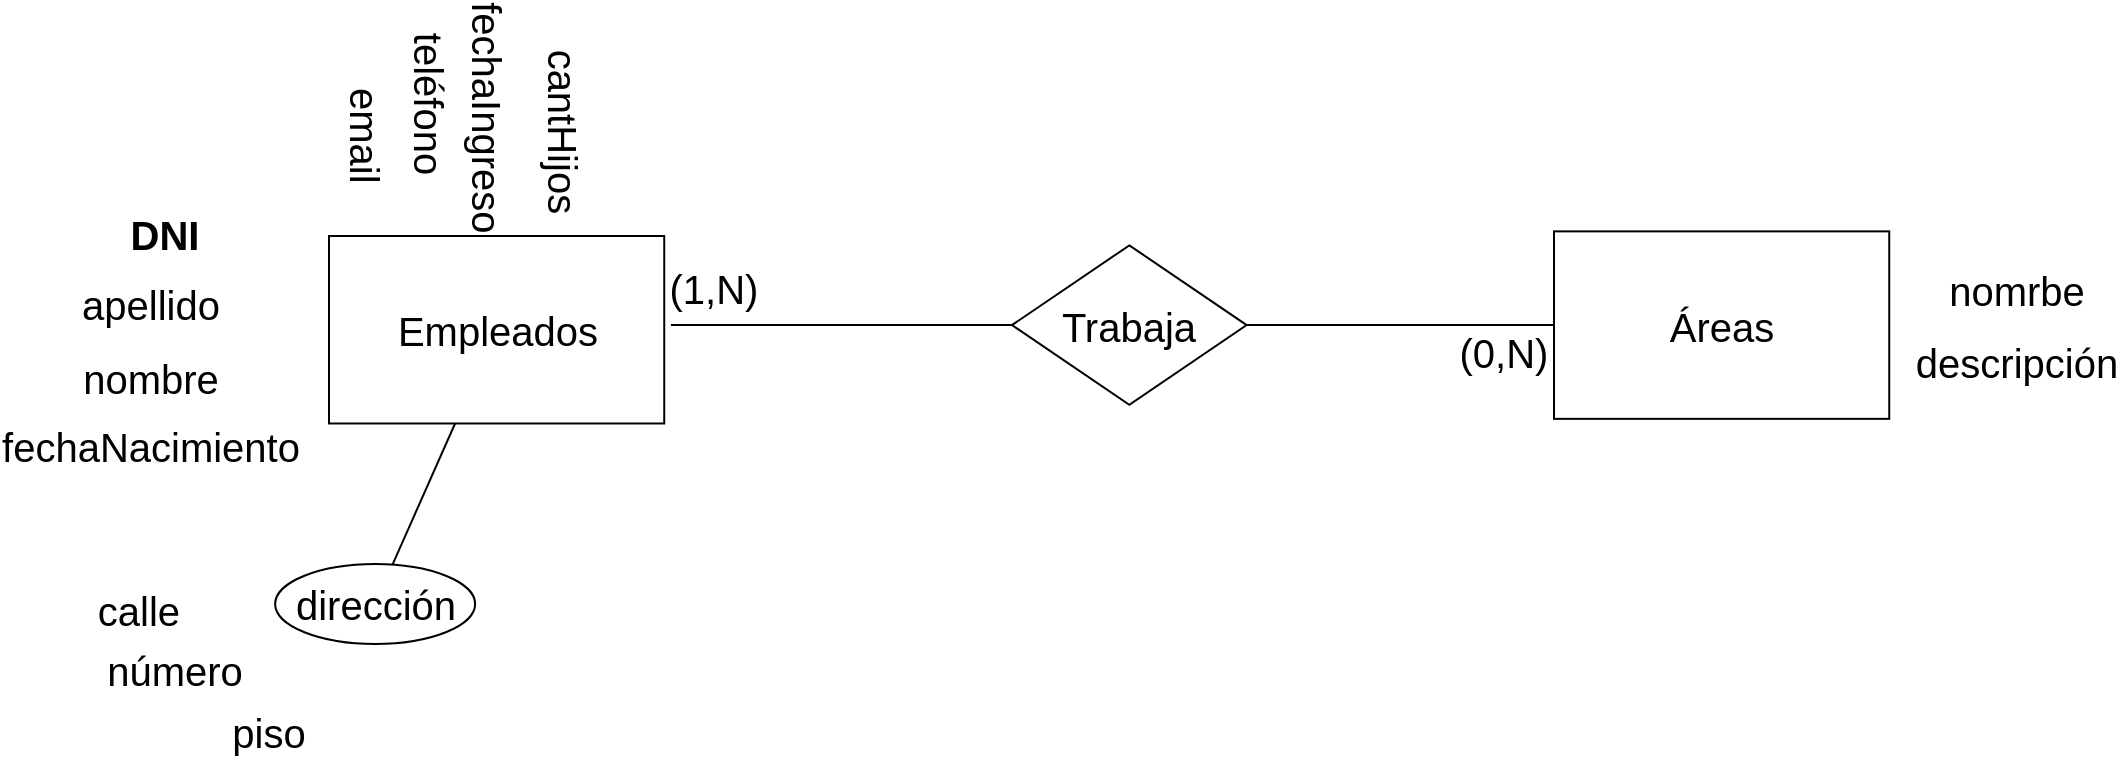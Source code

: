 <mxfile version="21.6.9" type="device">
  <diagram name="Página-1" id="r7Dmp1KG4LVQeCO9yeug">
    <mxGraphModel dx="1354" dy="923" grid="0" gridSize="10" guides="1" tooltips="1" connect="1" arrows="1" fold="1" page="1" pageScale="1" pageWidth="1169" pageHeight="827" background="#ffffff" math="0" shadow="0">
      <root>
        <mxCell id="0" />
        <mxCell id="1" parent="0" />
        <mxCell id="XotN9v1F1lXglz8omoOa-95" value="Empleados" style="whiteSpace=wrap;html=1;align=center;fontSize=20;" vertex="1" parent="1">
          <mxGeometry x="210.5" y="282" width="167.62" height="93.74" as="geometry" />
        </mxCell>
        <mxCell id="XotN9v1F1lXglz8omoOa-100" value="apellido" style="text;html=1;strokeColor=none;fillColor=none;align=center;verticalAlign=middle;whiteSpace=wrap;rounded=0;fontSize=20;" vertex="1" parent="1">
          <mxGeometry x="71" y="303" width="100.57" height="26.58" as="geometry" />
        </mxCell>
        <mxCell id="XotN9v1F1lXglz8omoOa-107" value="Trabaja" style="shape=rhombus;perimeter=rhombusPerimeter;whiteSpace=wrap;html=1;align=center;fontSize=20;" vertex="1" parent="1">
          <mxGeometry x="552" y="286.68" width="117.33" height="79.74" as="geometry" />
        </mxCell>
        <mxCell id="XotN9v1F1lXglz8omoOa-108" value="" style="endArrow=none;html=1;rounded=0;entryX=0;entryY=0.5;entryDx=0;entryDy=0;fontSize=20;" edge="1" parent="1" target="XotN9v1F1lXglz8omoOa-107">
          <mxGeometry relative="1" as="geometry">
            <mxPoint x="381.476" y="326.548" as="sourcePoint" />
            <mxPoint x="482.048" y="307.494" as="targetPoint" />
          </mxGeometry>
        </mxCell>
        <mxCell id="XotN9v1F1lXglz8omoOa-109" value="" style="endArrow=none;html=1;rounded=0;fontSize=20;" edge="1" parent="1" target="XotN9v1F1lXglz8omoOa-122" source="XotN9v1F1lXglz8omoOa-107">
          <mxGeometry relative="1" as="geometry">
            <mxPoint x="666.429" y="324.816" as="sourcePoint" />
            <mxPoint x="817.286" y="326.548" as="targetPoint" />
          </mxGeometry>
        </mxCell>
        <mxCell id="XotN9v1F1lXglz8omoOa-110" value="(1,N)" style="text;html=1;strokeColor=none;fillColor=none;align=center;verticalAlign=middle;whiteSpace=wrap;rounded=0;fontSize=20;" vertex="1" parent="1">
          <mxGeometry x="378.12" y="294.58" width="50.29" height="27.55" as="geometry" />
        </mxCell>
        <mxCell id="XotN9v1F1lXglz8omoOa-114" value="nombre" style="text;html=1;strokeColor=none;fillColor=none;align=center;verticalAlign=middle;whiteSpace=wrap;rounded=0;fontSize=20;" vertex="1" parent="1">
          <mxGeometry x="71" y="339.84" width="100.57" height="26.58" as="geometry" />
        </mxCell>
        <mxCell id="XotN9v1F1lXglz8omoOa-115" value="fechaNacimiento" style="text;html=1;strokeColor=none;fillColor=none;align=center;verticalAlign=middle;whiteSpace=wrap;rounded=0;fontSize=20;" vertex="1" parent="1">
          <mxGeometry x="50" y="373.42" width="142.57" height="26.58" as="geometry" />
        </mxCell>
        <mxCell id="XotN9v1F1lXglz8omoOa-116" value="calle" style="text;html=1;strokeColor=none;fillColor=none;align=center;verticalAlign=middle;whiteSpace=wrap;rounded=0;fontSize=20;" vertex="1" parent="1">
          <mxGeometry x="65.0" y="455.87" width="100.57" height="26.58" as="geometry" />
        </mxCell>
        <mxCell id="XotN9v1F1lXglz8omoOa-117" value="teléfono" style="text;html=1;strokeColor=none;fillColor=none;align=center;verticalAlign=middle;whiteSpace=wrap;rounded=0;fontSize=20;rotation=90;" vertex="1" parent="1">
          <mxGeometry x="210.5" y="202" width="100.57" height="26.58" as="geometry" />
        </mxCell>
        <mxCell id="XotN9v1F1lXglz8omoOa-118" value="cantHijos" style="text;html=1;strokeColor=none;fillColor=none;align=center;verticalAlign=middle;whiteSpace=wrap;rounded=0;fontSize=20;rotation=90;" vertex="1" parent="1">
          <mxGeometry x="277.55" y="216" width="100.57" height="26.58" as="geometry" />
        </mxCell>
        <mxCell id="XotN9v1F1lXglz8omoOa-119" value="fechaIngreso" style="text;html=1;strokeColor=none;fillColor=none;align=center;verticalAlign=middle;whiteSpace=wrap;rounded=0;fontSize=20;rotation=90;" vertex="1" parent="1">
          <mxGeometry x="240" y="209.42" width="100.57" height="26.58" as="geometry" />
        </mxCell>
        <mxCell id="XotN9v1F1lXglz8omoOa-120" value="email" style="text;html=1;strokeColor=none;fillColor=none;align=center;verticalAlign=middle;whiteSpace=wrap;rounded=0;fontSize=20;rotation=90;" vertex="1" parent="1">
          <mxGeometry x="178.57" y="218" width="100.57" height="26.58" as="geometry" />
        </mxCell>
        <mxCell id="XotN9v1F1lXglz8omoOa-122" value="Áreas" style="whiteSpace=wrap;html=1;align=center;fontSize=20;" vertex="1" parent="1">
          <mxGeometry x="823" y="279.68" width="167.62" height="93.74" as="geometry" />
        </mxCell>
        <mxCell id="XotN9v1F1lXglz8omoOa-126" value="&lt;b&gt;DNI&lt;/b&gt;" style="text;html=1;strokeColor=none;fillColor=none;align=center;verticalAlign=middle;whiteSpace=wrap;rounded=0;fontSize=20;" vertex="1" parent="1">
          <mxGeometry x="78.0" y="268" width="100.57" height="26.58" as="geometry" />
        </mxCell>
        <mxCell id="XotN9v1F1lXglz8omoOa-127" value="dirección" style="ellipse;whiteSpace=wrap;html=1;align=center;fontSize=20;" vertex="1" parent="1">
          <mxGeometry x="183.57" y="446" width="100" height="40" as="geometry" />
        </mxCell>
        <mxCell id="XotN9v1F1lXglz8omoOa-128" value="número" style="text;html=1;strokeColor=none;fillColor=none;align=center;verticalAlign=middle;whiteSpace=wrap;rounded=0;fontSize=20;" vertex="1" parent="1">
          <mxGeometry x="83.0" y="486" width="100.57" height="26.58" as="geometry" />
        </mxCell>
        <mxCell id="XotN9v1F1lXglz8omoOa-129" value="piso" style="text;html=1;strokeColor=none;fillColor=none;align=center;verticalAlign=middle;whiteSpace=wrap;rounded=0;fontSize=20;" vertex="1" parent="1">
          <mxGeometry x="130.0" y="517.1" width="100.57" height="26.58" as="geometry" />
        </mxCell>
        <mxCell id="XotN9v1F1lXglz8omoOa-130" value="" style="endArrow=none;html=1;rounded=0;fontSize=20;" edge="1" parent="1" source="XotN9v1F1lXglz8omoOa-95" target="XotN9v1F1lXglz8omoOa-127">
          <mxGeometry relative="1" as="geometry">
            <mxPoint x="267.996" y="413.998" as="sourcePoint" />
            <mxPoint x="438.52" y="414.45" as="targetPoint" />
          </mxGeometry>
        </mxCell>
        <mxCell id="XotN9v1F1lXglz8omoOa-134" value="(0,N)" style="text;html=1;strokeColor=none;fillColor=none;align=center;verticalAlign=middle;whiteSpace=wrap;rounded=0;fontSize=20;" vertex="1" parent="1">
          <mxGeometry x="772.71" y="326.55" width="50.29" height="27.55" as="geometry" />
        </mxCell>
        <mxCell id="XotN9v1F1lXglz8omoOa-135" value="descripción" style="text;html=1;strokeColor=none;fillColor=none;align=center;verticalAlign=middle;whiteSpace=wrap;rounded=0;fontSize=20;" vertex="1" parent="1">
          <mxGeometry x="1004" y="332" width="100.57" height="26.58" as="geometry" />
        </mxCell>
        <mxCell id="XotN9v1F1lXglz8omoOa-136" value="nomrbe" style="text;html=1;strokeColor=none;fillColor=none;align=center;verticalAlign=middle;whiteSpace=wrap;rounded=0;fontSize=20;" vertex="1" parent="1">
          <mxGeometry x="1004" y="295.55" width="100.57" height="26.58" as="geometry" />
        </mxCell>
        <mxCell id="WQ9w9DxeYSJ5V1wCmxKn-1" style="edgeStyle=orthogonalEdgeStyle;rounded=0;orthogonalLoop=1;jettySize=auto;html=1;exitX=0.5;exitY=1;exitDx=0;exitDy=0;" edge="1" parent="1" source="XotN9v1F1lXglz8omoOa-129" target="XotN9v1F1lXglz8omoOa-129">
          <mxGeometry relative="1" as="geometry" />
        </mxCell>
      </root>
    </mxGraphModel>
  </diagram>
</mxfile>
